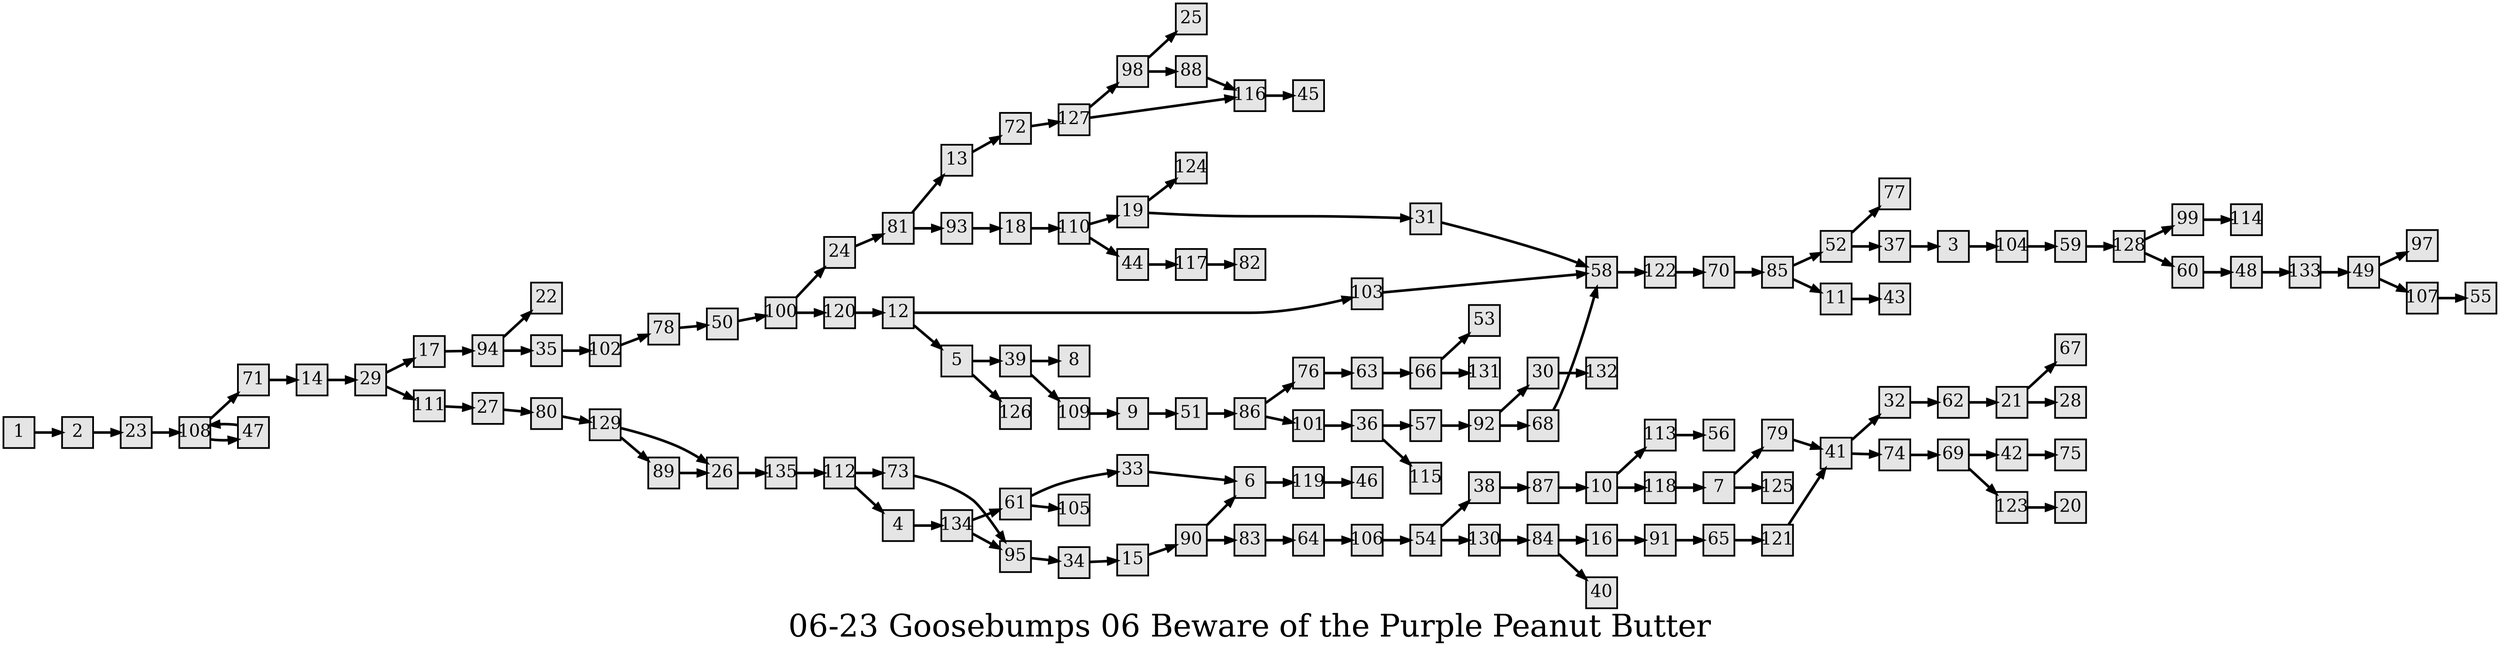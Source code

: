 digraph g{
  graph [ label="06-23 Goosebumps 06 Beware of the Purple Peanut Butter" rankdir=LR, ordering=out, fontsize=36, nodesep="0.35", ranksep="0.45"];
  node  [shape=rect, penwidth=2, fontsize=20, style=filled, fillcolor=grey90, margin="0,0", labelfloat=true, regular=true, fixedsize=true];
  edge  [labelfloat=true, penwidth=3, fontsize=12];
  // ---;
  // group  : Katz;
  // id     : 06-23;
  // gbid   : 1204;
  // series : Give Yourself Goosebumps;
  // title  : Beware of the Purple Peanut Butter;
  // author : R.L. Stine;
  // credit:;
  // - name : Yee-Ann Wong;
  // role : encoder;
  // date : 2017-08-24;
  // - name : Jeremy Douglass;
  // role : editor;
  // date : 2017-10-19;
  // render:;
  // - name   : small;
  // styles : gvStyles-small.txt;
  // engine : dot;
  // comment: >;
  
  // ---;
  
  // From | To | Label;
  
  1 -> 2;
  2 -> 23;
  3 -> 104;
  4 -> 134;
  5 -> 39;
  5 -> 126;
  6 -> 119;
  7 -> 79;
  7 -> 125;
  9 -> 51;
  10 -> 113;
  10 -> 118;
  11 -> 43;
  12 -> 103;
  12 -> 5;
  13 -> 72;
  14 -> 29;
  15 -> 90;
  16 -> 91;
  17 -> 94;
  18 -> 110;
  19 -> 124;
  19 -> 31;
  21 -> 67;
  21 -> 28;
  23 -> 108;
  24 -> 81;
  26 -> 135;
  27 -> 80;
  29 -> 17;
  29 -> 111;
  30 -> 132;
  31 -> 58;
  32 -> 62;
  33 -> 6;
  34 -> 15;
  35 -> 102;
  36 -> 57;
  36 -> 115;
  37 -> 3;
  38 -> 87;
  39 -> 8;
  39 -> 109;
  41 -> 32;
  41 -> 74;
  42 -> 75;
  44 -> 117;
  47 -> 108;
  48 -> 133;
  49 -> 97;
  49 -> 107;
  50 -> 100;
  51 -> 86;
  52 -> 77;
  52 -> 37;
  54 -> 38;
  54 -> 130;
  57 -> 92;
  58 -> 122;
  59 -> 128;
  60 -> 48;
  61 -> 33;
  61 -> 105;
  62 -> 21;
  63 -> 66;
  64 -> 106;
  65 -> 121;
  66 -> 53;
  66 -> 131;
  68 -> 58;
  69 -> 42;
  69 -> 123;
  70 -> 85;
  71 -> 14;
  72 -> 127;
  73 -> 95;
  74 -> 69;
  76 -> 63;
  78 -> 50;
  79 -> 41;
  80 -> 129;
  81 -> 13;
  81 -> 93;
  83 -> 64;
  84 -> 16;
  84 -> 40;
  85 -> 52;
  85 -> 11;
  86 -> 76;
  86 -> 101;
  87 -> 10;
  88 -> 116;
  89 -> 26;
  90 -> 6;
  90 -> 83;
  91 -> 65;
  92 -> 30;
  92 -> 68;
  93 -> 18;
  94 -> 22;
  94 -> 35;
  95 -> 34;
  98 -> 25;
  98 -> 88;
  99 -> 114;
  100 -> 24;
  100 -> 120;
  101 -> 36;
  102 -> 78;
  103 -> 58;
  104 -> 59;
  106 -> 54;
  107 -> 55;
  108 -> 71;
  108 -> 47;
  109 -> 9;
  110 -> 19;
  110 -> 44;
  111 -> 27;
  112 -> 73;
  112 -> 4;
  113 -> 56;
  116 -> 45;
  117 -> 82;
  118 -> 7;
  119 -> 46;
  120 -> 12;
  121 -> 41;
  122 -> 70;
  123 -> 20;
  127 -> 98;
  127 -> 116;
  128 -> 99;
  128 -> 60;
  129 -> 26;
  129 -> 89;
  130 -> 84;
  133 -> 49;
  134 -> 61;
  134 -> 95;
  135 -> 112;
}


